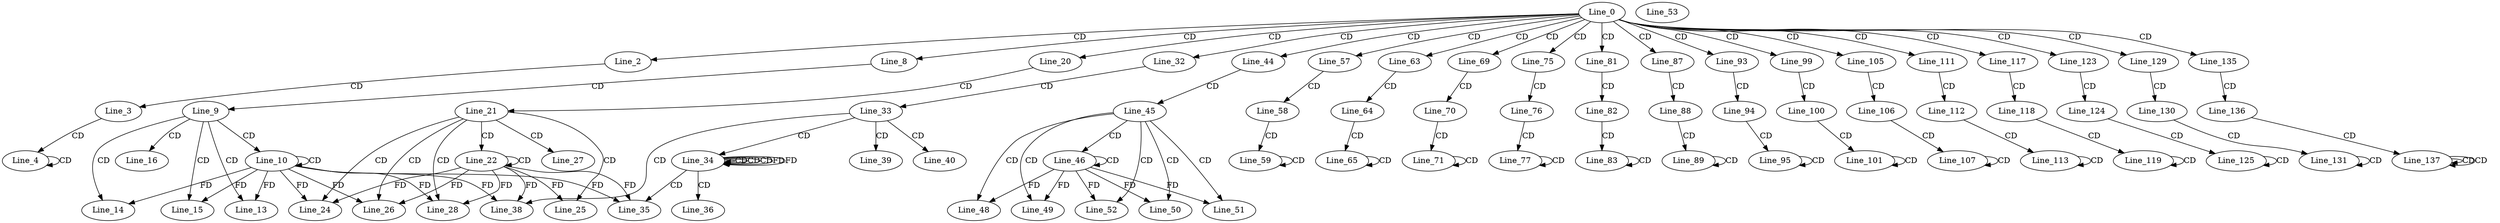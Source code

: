 digraph G {
  Line_0;
  Line_2;
  Line_3;
  Line_4;
  Line_4;
  Line_8;
  Line_9;
  Line_10;
  Line_10;
  Line_13;
  Line_14;
  Line_14;
  Line_15;
  Line_16;
  Line_16;
  Line_20;
  Line_21;
  Line_22;
  Line_22;
  Line_24;
  Line_25;
  Line_25;
  Line_26;
  Line_27;
  Line_27;
  Line_28;
  Line_32;
  Line_33;
  Line_34;
  Line_34;
  Line_34;
  Line_35;
  Line_36;
  Line_36;
  Line_38;
  Line_39;
  Line_39;
  Line_40;
  Line_44;
  Line_45;
  Line_46;
  Line_46;
  Line_48;
  Line_49;
  Line_50;
  Line_51;
  Line_52;
  Line_53;
  Line_57;
  Line_58;
  Line_59;
  Line_59;
  Line_63;
  Line_64;
  Line_65;
  Line_65;
  Line_69;
  Line_70;
  Line_71;
  Line_71;
  Line_75;
  Line_76;
  Line_77;
  Line_77;
  Line_81;
  Line_82;
  Line_83;
  Line_83;
  Line_87;
  Line_88;
  Line_89;
  Line_89;
  Line_93;
  Line_94;
  Line_95;
  Line_95;
  Line_99;
  Line_100;
  Line_101;
  Line_101;
  Line_105;
  Line_106;
  Line_107;
  Line_107;
  Line_111;
  Line_112;
  Line_113;
  Line_113;
  Line_117;
  Line_118;
  Line_119;
  Line_119;
  Line_123;
  Line_124;
  Line_125;
  Line_125;
  Line_129;
  Line_130;
  Line_131;
  Line_131;
  Line_135;
  Line_136;
  Line_137;
  Line_137;
  Line_137;
  Line_0 -> Line_2 [ label="CD" ];
  Line_2 -> Line_3 [ label="CD" ];
  Line_3 -> Line_4 [ label="CD" ];
  Line_4 -> Line_4 [ label="CD" ];
  Line_0 -> Line_8 [ label="CD" ];
  Line_8 -> Line_9 [ label="CD" ];
  Line_9 -> Line_10 [ label="CD" ];
  Line_10 -> Line_10 [ label="CD" ];
  Line_9 -> Line_13 [ label="CD" ];
  Line_10 -> Line_13 [ label="FD" ];
  Line_9 -> Line_14 [ label="CD" ];
  Line_10 -> Line_14 [ label="FD" ];
  Line_9 -> Line_15 [ label="CD" ];
  Line_10 -> Line_15 [ label="FD" ];
  Line_9 -> Line_16 [ label="CD" ];
  Line_0 -> Line_20 [ label="CD" ];
  Line_20 -> Line_21 [ label="CD" ];
  Line_21 -> Line_22 [ label="CD" ];
  Line_22 -> Line_22 [ label="CD" ];
  Line_21 -> Line_24 [ label="CD" ];
  Line_22 -> Line_24 [ label="FD" ];
  Line_10 -> Line_24 [ label="FD" ];
  Line_21 -> Line_25 [ label="CD" ];
  Line_22 -> Line_25 [ label="FD" ];
  Line_21 -> Line_26 [ label="CD" ];
  Line_22 -> Line_26 [ label="FD" ];
  Line_10 -> Line_26 [ label="FD" ];
  Line_21 -> Line_27 [ label="CD" ];
  Line_21 -> Line_28 [ label="CD" ];
  Line_22 -> Line_28 [ label="FD" ];
  Line_10 -> Line_28 [ label="FD" ];
  Line_0 -> Line_32 [ label="CD" ];
  Line_32 -> Line_33 [ label="CD" ];
  Line_33 -> Line_34 [ label="CD" ];
  Line_34 -> Line_34 [ label="CD" ];
  Line_34 -> Line_34 [ label="CD" ];
  Line_34 -> Line_34 [ label="CD" ];
  Line_34 -> Line_34 [ label="FD" ];
  Line_34 -> Line_35 [ label="CD" ];
  Line_22 -> Line_35 [ label="FD" ];
  Line_10 -> Line_35 [ label="FD" ];
  Line_34 -> Line_36 [ label="CD" ];
  Line_33 -> Line_38 [ label="CD" ];
  Line_22 -> Line_38 [ label="FD" ];
  Line_10 -> Line_38 [ label="FD" ];
  Line_33 -> Line_39 [ label="CD" ];
  Line_33 -> Line_40 [ label="CD" ];
  Line_0 -> Line_44 [ label="CD" ];
  Line_44 -> Line_45 [ label="CD" ];
  Line_45 -> Line_46 [ label="CD" ];
  Line_46 -> Line_46 [ label="CD" ];
  Line_45 -> Line_48 [ label="CD" ];
  Line_46 -> Line_48 [ label="FD" ];
  Line_45 -> Line_49 [ label="CD" ];
  Line_46 -> Line_49 [ label="FD" ];
  Line_45 -> Line_50 [ label="CD" ];
  Line_46 -> Line_50 [ label="FD" ];
  Line_45 -> Line_51 [ label="CD" ];
  Line_46 -> Line_51 [ label="FD" ];
  Line_45 -> Line_52 [ label="CD" ];
  Line_46 -> Line_52 [ label="FD" ];
  Line_0 -> Line_57 [ label="CD" ];
  Line_57 -> Line_58 [ label="CD" ];
  Line_58 -> Line_59 [ label="CD" ];
  Line_59 -> Line_59 [ label="CD" ];
  Line_0 -> Line_63 [ label="CD" ];
  Line_63 -> Line_64 [ label="CD" ];
  Line_64 -> Line_65 [ label="CD" ];
  Line_65 -> Line_65 [ label="CD" ];
  Line_0 -> Line_69 [ label="CD" ];
  Line_69 -> Line_70 [ label="CD" ];
  Line_70 -> Line_71 [ label="CD" ];
  Line_71 -> Line_71 [ label="CD" ];
  Line_0 -> Line_75 [ label="CD" ];
  Line_75 -> Line_76 [ label="CD" ];
  Line_76 -> Line_77 [ label="CD" ];
  Line_77 -> Line_77 [ label="CD" ];
  Line_0 -> Line_81 [ label="CD" ];
  Line_81 -> Line_82 [ label="CD" ];
  Line_82 -> Line_83 [ label="CD" ];
  Line_83 -> Line_83 [ label="CD" ];
  Line_0 -> Line_87 [ label="CD" ];
  Line_87 -> Line_88 [ label="CD" ];
  Line_88 -> Line_89 [ label="CD" ];
  Line_89 -> Line_89 [ label="CD" ];
  Line_0 -> Line_93 [ label="CD" ];
  Line_93 -> Line_94 [ label="CD" ];
  Line_94 -> Line_95 [ label="CD" ];
  Line_95 -> Line_95 [ label="CD" ];
  Line_0 -> Line_99 [ label="CD" ];
  Line_99 -> Line_100 [ label="CD" ];
  Line_100 -> Line_101 [ label="CD" ];
  Line_101 -> Line_101 [ label="CD" ];
  Line_0 -> Line_105 [ label="CD" ];
  Line_105 -> Line_106 [ label="CD" ];
  Line_106 -> Line_107 [ label="CD" ];
  Line_107 -> Line_107 [ label="CD" ];
  Line_0 -> Line_111 [ label="CD" ];
  Line_111 -> Line_112 [ label="CD" ];
  Line_112 -> Line_113 [ label="CD" ];
  Line_113 -> Line_113 [ label="CD" ];
  Line_0 -> Line_117 [ label="CD" ];
  Line_117 -> Line_118 [ label="CD" ];
  Line_118 -> Line_119 [ label="CD" ];
  Line_119 -> Line_119 [ label="CD" ];
  Line_0 -> Line_123 [ label="CD" ];
  Line_123 -> Line_124 [ label="CD" ];
  Line_124 -> Line_125 [ label="CD" ];
  Line_125 -> Line_125 [ label="CD" ];
  Line_0 -> Line_129 [ label="CD" ];
  Line_129 -> Line_130 [ label="CD" ];
  Line_130 -> Line_131 [ label="CD" ];
  Line_131 -> Line_131 [ label="CD" ];
  Line_0 -> Line_135 [ label="CD" ];
  Line_135 -> Line_136 [ label="CD" ];
  Line_136 -> Line_137 [ label="CD" ];
  Line_137 -> Line_137 [ label="CD" ];
  Line_137 -> Line_137 [ label="CD" ];
  Line_34 -> Line_34 [ label="FD" ];
}
